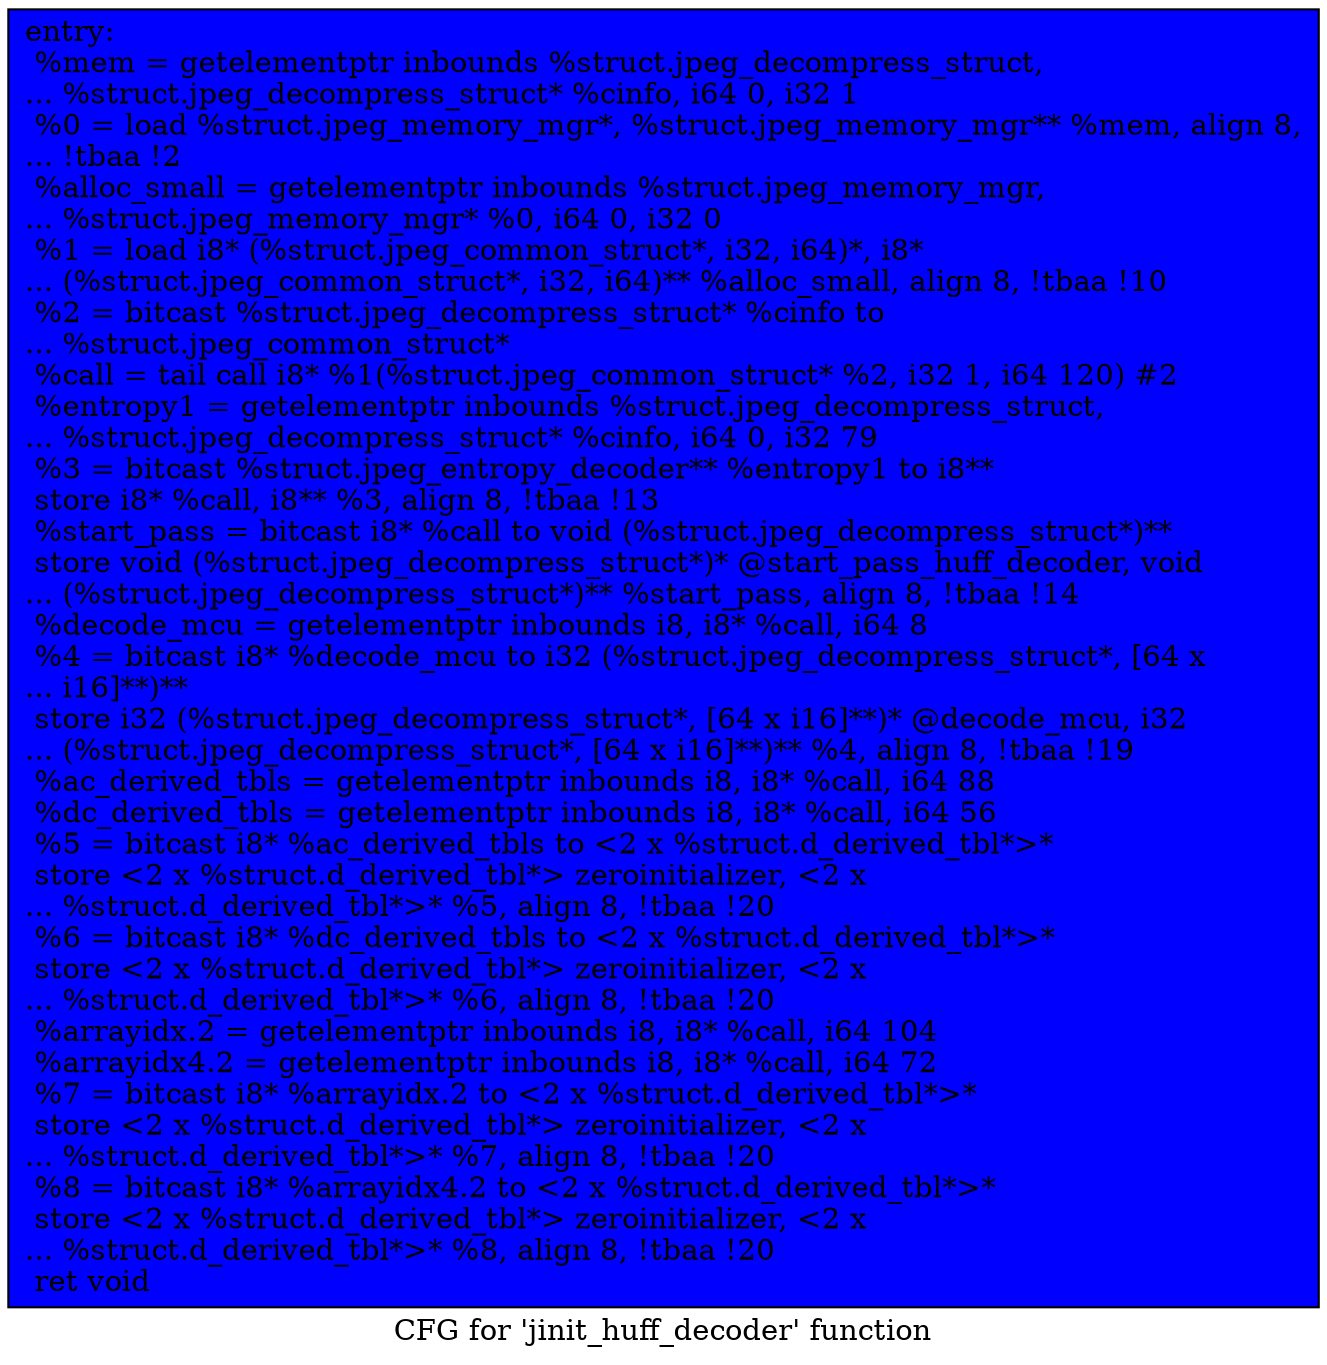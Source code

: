 digraph "CFG for 'jinit_huff_decoder' function" {
	label="CFG for 'jinit_huff_decoder' function";

	Node0x4e88730 [shape=record, style = filled, fillcolor = blue, label="{entry:\l  %mem = getelementptr inbounds %struct.jpeg_decompress_struct,\l... %struct.jpeg_decompress_struct* %cinfo, i64 0, i32 1\l  %0 = load %struct.jpeg_memory_mgr*, %struct.jpeg_memory_mgr** %mem, align 8,\l... !tbaa !2\l  %alloc_small = getelementptr inbounds %struct.jpeg_memory_mgr,\l... %struct.jpeg_memory_mgr* %0, i64 0, i32 0\l  %1 = load i8* (%struct.jpeg_common_struct*, i32, i64)*, i8*\l... (%struct.jpeg_common_struct*, i32, i64)** %alloc_small, align 8, !tbaa !10\l  %2 = bitcast %struct.jpeg_decompress_struct* %cinfo to\l... %struct.jpeg_common_struct*\l  %call = tail call i8* %1(%struct.jpeg_common_struct* %2, i32 1, i64 120) #2\l  %entropy1 = getelementptr inbounds %struct.jpeg_decompress_struct,\l... %struct.jpeg_decompress_struct* %cinfo, i64 0, i32 79\l  %3 = bitcast %struct.jpeg_entropy_decoder** %entropy1 to i8**\l  store i8* %call, i8** %3, align 8, !tbaa !13\l  %start_pass = bitcast i8* %call to void (%struct.jpeg_decompress_struct*)**\l  store void (%struct.jpeg_decompress_struct*)* @start_pass_huff_decoder, void\l... (%struct.jpeg_decompress_struct*)** %start_pass, align 8, !tbaa !14\l  %decode_mcu = getelementptr inbounds i8, i8* %call, i64 8\l  %4 = bitcast i8* %decode_mcu to i32 (%struct.jpeg_decompress_struct*, [64 x\l... i16]**)**\l  store i32 (%struct.jpeg_decompress_struct*, [64 x i16]**)* @decode_mcu, i32\l... (%struct.jpeg_decompress_struct*, [64 x i16]**)** %4, align 8, !tbaa !19\l  %ac_derived_tbls = getelementptr inbounds i8, i8* %call, i64 88\l  %dc_derived_tbls = getelementptr inbounds i8, i8* %call, i64 56\l  %5 = bitcast i8* %ac_derived_tbls to \<2 x %struct.d_derived_tbl*\>*\l  store \<2 x %struct.d_derived_tbl*\> zeroinitializer, \<2 x\l... %struct.d_derived_tbl*\>* %5, align 8, !tbaa !20\l  %6 = bitcast i8* %dc_derived_tbls to \<2 x %struct.d_derived_tbl*\>*\l  store \<2 x %struct.d_derived_tbl*\> zeroinitializer, \<2 x\l... %struct.d_derived_tbl*\>* %6, align 8, !tbaa !20\l  %arrayidx.2 = getelementptr inbounds i8, i8* %call, i64 104\l  %arrayidx4.2 = getelementptr inbounds i8, i8* %call, i64 72\l  %7 = bitcast i8* %arrayidx.2 to \<2 x %struct.d_derived_tbl*\>*\l  store \<2 x %struct.d_derived_tbl*\> zeroinitializer, \<2 x\l... %struct.d_derived_tbl*\>* %7, align 8, !tbaa !20\l  %8 = bitcast i8* %arrayidx4.2 to \<2 x %struct.d_derived_tbl*\>*\l  store \<2 x %struct.d_derived_tbl*\> zeroinitializer, \<2 x\l... %struct.d_derived_tbl*\>* %8, align 8, !tbaa !20\l  ret void\l}"];
}

